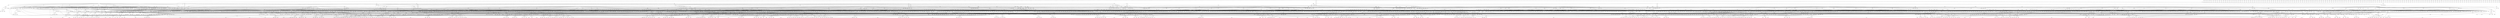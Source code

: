 graph {
1--2;
2--3;
1--4;
4--5;
1--6;
6--7;
1--8;
8--9;
1--10;
10--11;
1--12;
12--13;
1--14;
14--15;
1--16;
16--17;
18--19;
19--20;
18--21;
21--22;
18--23;
23--24;
18--25;
25--26;
18--27;
27--28;
18--29;
29--30;
18--31;
31--32;
18--33;
33--34;
35--36;
36--37;
35--38;
38--39;
35--40;
40--41;
35--42;
42--43;
35--44;
44--45;
35--46;
46--47;
35--48;
48--49;
35--50;
50--51;
52--53;
53--54;
52--55;
55--56;
52--57;
57--58;
52--59;
59--60;
52--61;
61--62;
52--63;
63--64;
52--65;
65--66;
52--67;
67--68;
69--70;
70--71;
69--72;
72--73;
69--74;
74--75;
69--76;
76--77;
69--78;
78--79;
69--80;
80--81;
69--82;
82--83;
69--84;
84--85;
86--87;
87--88;
86--89;
89--90;
86--91;
91--92;
86--93;
93--94;
86--95;
95--96;
86--97;
97--98;
86--99;
99--100;
86--101;
101--102;
103--104;
104--105;
103--106;
106--107;
103--108;
108--109;
103--110;
110--111;
103--112;
112--113;
103--114;
114--115;
103--116;
116--117;
103--118;
118--119;
120--121;
121--122;
120--123;
123--124;
120--125;
125--126;
120--127;
127--128;
120--129;
129--130;
120--131;
131--132;
120--133;
133--134;
120--135;
135--136;
137--138;
138--139;
137--140;
140--141;
137--142;
142--143;
137--144;
144--145;
137--146;
146--147;
137--148;
148--149;
137--150;
150--151;
137--152;
152--153;
3--154;
1--154;
3--155;
5--155;
3--156;
7--156;
3--157;
9--157;
3--158;
11--158;
3--159;
13--159;
3--160;
15--160;
3--161;
17--161;
20--162;
18--162;
20--163;
22--163;
20--164;
24--164;
20--165;
26--165;
20--166;
28--166;
20--167;
30--167;
20--168;
32--168;
20--169;
34--169;
37--170;
35--170;
37--171;
39--171;
37--172;
41--172;
37--173;
43--173;
37--174;
45--174;
37--175;
47--175;
37--176;
49--176;
37--177;
51--177;
54--178;
52--178;
54--179;
56--179;
54--180;
58--180;
54--181;
60--181;
54--182;
62--182;
54--183;
64--183;
54--184;
66--184;
54--185;
68--185;
71--186;
69--186;
71--187;
73--187;
71--188;
75--188;
71--189;
77--189;
71--190;
79--190;
71--191;
81--191;
71--192;
83--192;
71--193;
85--193;
88--194;
86--194;
88--195;
90--195;
88--196;
92--196;
88--197;
94--197;
88--198;
96--198;
88--199;
98--199;
88--200;
100--200;
88--201;
102--201;
105--202;
103--202;
105--203;
107--203;
105--204;
109--204;
105--205;
111--205;
105--206;
113--206;
105--207;
115--207;
105--208;
117--208;
105--209;
119--209;
122--210;
120--210;
122--211;
124--211;
122--212;
126--212;
122--213;
128--213;
122--214;
130--214;
122--215;
132--215;
122--216;
134--216;
122--217;
136--217;
139--218;
137--218;
139--219;
141--219;
139--220;
143--220;
139--221;
145--221;
139--222;
147--222;
139--223;
149--223;
139--224;
151--224;
139--225;
153--225;
5--226;
1--226;
5--227;
3--227;
5--228;
7--228;
5--229;
9--229;
5--230;
11--230;
5--231;
13--231;
5--232;
15--232;
5--233;
17--233;
22--234;
18--234;
22--235;
20--235;
22--236;
24--236;
22--237;
26--237;
22--238;
28--238;
22--239;
30--239;
22--240;
32--240;
22--241;
34--241;
39--242;
35--242;
39--243;
37--243;
39--244;
41--244;
39--245;
43--245;
39--246;
45--246;
39--247;
47--247;
39--248;
49--248;
39--249;
51--249;
56--250;
52--250;
56--251;
54--251;
56--252;
58--252;
56--253;
60--253;
56--254;
62--254;
56--255;
64--255;
56--256;
66--256;
56--257;
68--257;
73--258;
69--258;
73--259;
71--259;
73--260;
75--260;
73--261;
77--261;
73--262;
79--262;
73--263;
81--263;
73--264;
83--264;
73--265;
85--265;
90--266;
86--266;
90--267;
88--267;
90--268;
92--268;
90--269;
94--269;
90--270;
96--270;
90--271;
98--271;
90--272;
100--272;
90--273;
102--273;
107--274;
103--274;
107--275;
105--275;
107--276;
109--276;
107--277;
111--277;
107--278;
113--278;
107--279;
115--279;
107--280;
117--280;
107--281;
119--281;
124--282;
120--282;
124--283;
122--283;
124--284;
126--284;
124--285;
128--285;
124--286;
130--286;
124--287;
132--287;
124--288;
134--288;
124--289;
136--289;
141--290;
137--290;
141--291;
139--291;
141--292;
143--292;
141--293;
145--293;
141--294;
147--294;
141--295;
149--295;
141--296;
151--296;
141--297;
153--297;
7--298;
1--298;
7--299;
3--299;
7--300;
5--300;
7--301;
9--301;
7--302;
11--302;
7--303;
13--303;
7--304;
15--304;
7--305;
17--305;
24--306;
18--306;
24--307;
20--307;
24--308;
22--308;
24--309;
26--309;
24--310;
28--310;
24--311;
30--311;
24--312;
32--312;
24--313;
34--313;
41--314;
35--314;
41--315;
37--315;
41--316;
39--316;
41--317;
43--317;
41--318;
45--318;
41--319;
47--319;
41--320;
49--320;
41--321;
51--321;
58--322;
52--322;
58--323;
54--323;
58--324;
56--324;
58--325;
60--325;
58--326;
62--326;
58--327;
64--327;
58--328;
66--328;
58--329;
68--329;
75--330;
69--330;
75--331;
71--331;
75--332;
73--332;
75--333;
77--333;
75--334;
79--334;
75--335;
81--335;
75--336;
83--336;
75--337;
85--337;
92--338;
86--338;
92--339;
88--339;
92--340;
90--340;
92--341;
94--341;
92--342;
96--342;
92--343;
98--343;
92--344;
100--344;
92--345;
102--345;
109--346;
103--346;
109--347;
105--347;
109--348;
107--348;
109--349;
111--349;
109--350;
113--350;
109--351;
115--351;
109--352;
117--352;
109--353;
119--353;
126--354;
120--354;
126--355;
122--355;
126--356;
124--356;
126--357;
128--357;
126--358;
130--358;
126--359;
132--359;
126--360;
134--360;
126--361;
136--361;
143--362;
137--362;
143--363;
139--363;
143--364;
141--364;
143--365;
145--365;
143--366;
147--366;
143--367;
149--367;
143--368;
151--368;
143--369;
153--369;
9--370;
1--370;
9--371;
3--371;
9--372;
5--372;
9--373;
7--373;
9--374;
11--374;
9--375;
13--375;
9--376;
15--376;
9--377;
17--377;
26--378;
18--378;
26--379;
20--379;
26--380;
22--380;
26--381;
24--381;
26--382;
28--382;
26--383;
30--383;
26--384;
32--384;
26--385;
34--385;
43--386;
35--386;
43--387;
37--387;
43--388;
39--388;
43--389;
41--389;
43--390;
45--390;
43--391;
47--391;
43--392;
49--392;
43--393;
51--393;
60--394;
52--394;
60--395;
54--395;
60--396;
56--396;
60--397;
58--397;
60--398;
62--398;
60--399;
64--399;
60--400;
66--400;
60--401;
68--401;
77--402;
69--402;
77--403;
71--403;
77--404;
73--404;
77--405;
75--405;
77--406;
79--406;
77--407;
81--407;
77--408;
83--408;
77--409;
85--409;
94--410;
86--410;
94--411;
88--411;
94--412;
90--412;
94--413;
92--413;
94--414;
96--414;
94--415;
98--415;
94--416;
100--416;
94--417;
102--417;
111--418;
103--418;
111--419;
105--419;
111--420;
107--420;
111--421;
109--421;
111--422;
113--422;
111--423;
115--423;
111--424;
117--424;
111--425;
119--425;
128--426;
120--426;
128--427;
122--427;
128--428;
124--428;
128--429;
126--429;
128--430;
130--430;
128--431;
132--431;
128--432;
134--432;
128--433;
136--433;
145--434;
137--434;
145--435;
139--435;
145--436;
141--436;
145--437;
143--437;
145--438;
147--438;
145--439;
149--439;
145--440;
151--440;
145--441;
153--441;
11--442;
1--442;
11--443;
3--443;
11--444;
5--444;
11--445;
7--445;
11--446;
9--446;
11--447;
13--447;
11--448;
15--448;
11--449;
17--449;
28--450;
18--450;
28--451;
20--451;
28--452;
22--452;
28--453;
24--453;
28--454;
26--454;
28--455;
30--455;
28--456;
32--456;
28--457;
34--457;
45--458;
35--458;
45--459;
37--459;
45--460;
39--460;
45--461;
41--461;
45--462;
43--462;
45--463;
47--463;
45--464;
49--464;
45--465;
51--465;
62--466;
52--466;
62--467;
54--467;
62--468;
56--468;
62--469;
58--469;
62--470;
60--470;
62--471;
64--471;
62--472;
66--472;
62--473;
68--473;
79--474;
69--474;
79--475;
71--475;
79--476;
73--476;
79--477;
75--477;
79--478;
77--478;
79--479;
81--479;
79--480;
83--480;
79--481;
85--481;
96--482;
86--482;
96--483;
88--483;
96--484;
90--484;
96--485;
92--485;
96--486;
94--486;
96--487;
98--487;
96--488;
100--488;
96--489;
102--489;
113--490;
103--490;
113--491;
105--491;
113--492;
107--492;
113--493;
109--493;
113--494;
111--494;
113--495;
115--495;
113--496;
117--496;
113--497;
119--497;
130--498;
120--498;
130--499;
122--499;
130--500;
124--500;
130--501;
126--501;
130--502;
128--502;
130--503;
132--503;
130--504;
134--504;
130--505;
136--505;
147--506;
137--506;
147--507;
139--507;
147--508;
141--508;
147--509;
143--509;
147--510;
145--510;
147--511;
149--511;
147--512;
151--512;
147--513;
153--513;
13--514;
1--514;
13--515;
3--515;
13--516;
5--516;
13--517;
7--517;
13--518;
9--518;
13--519;
11--519;
13--520;
15--520;
13--521;
17--521;
30--522;
18--522;
30--523;
20--523;
30--524;
22--524;
30--525;
24--525;
30--526;
26--526;
30--527;
28--527;
30--528;
32--528;
30--529;
34--529;
47--530;
35--530;
47--531;
37--531;
47--532;
39--532;
47--533;
41--533;
47--534;
43--534;
47--535;
45--535;
47--536;
49--536;
47--537;
51--537;
64--538;
52--538;
64--539;
54--539;
64--540;
56--540;
64--541;
58--541;
64--542;
60--542;
64--543;
62--543;
64--544;
66--544;
64--545;
68--545;
81--546;
69--546;
81--547;
71--547;
81--548;
73--548;
81--549;
75--549;
81--550;
77--550;
81--551;
79--551;
81--552;
83--552;
81--553;
85--553;
98--554;
86--554;
98--555;
88--555;
98--556;
90--556;
98--557;
92--557;
98--558;
94--558;
98--559;
96--559;
98--560;
100--560;
98--561;
102--561;
115--562;
103--562;
115--563;
105--563;
115--564;
107--564;
115--565;
109--565;
115--566;
111--566;
115--567;
113--567;
115--568;
117--568;
115--569;
119--569;
132--570;
120--570;
132--571;
122--571;
132--572;
124--572;
132--573;
126--573;
132--574;
128--574;
132--575;
130--575;
132--576;
134--576;
132--577;
136--577;
149--578;
137--578;
149--579;
139--579;
149--580;
141--580;
149--581;
143--581;
149--582;
145--582;
149--583;
147--583;
149--584;
151--584;
149--585;
153--585;
15--586;
1--586;
15--587;
3--587;
15--588;
5--588;
15--589;
7--589;
15--590;
9--590;
15--591;
11--591;
15--592;
13--592;
15--593;
17--593;
32--594;
18--594;
32--595;
20--595;
32--596;
22--596;
32--597;
24--597;
32--598;
26--598;
32--599;
28--599;
32--600;
30--600;
32--601;
34--601;
49--602;
35--602;
49--603;
37--603;
49--604;
39--604;
49--605;
41--605;
49--606;
43--606;
49--607;
45--607;
49--608;
47--608;
49--609;
51--609;
66--610;
52--610;
66--611;
54--611;
66--612;
56--612;
66--613;
58--613;
66--614;
60--614;
66--615;
62--615;
66--616;
64--616;
66--617;
68--617;
83--618;
69--618;
83--619;
71--619;
83--620;
73--620;
83--621;
75--621;
83--622;
77--622;
83--623;
79--623;
83--624;
81--624;
83--625;
85--625;
100--626;
86--626;
100--627;
88--627;
100--628;
90--628;
100--629;
92--629;
100--630;
94--630;
100--631;
96--631;
100--632;
98--632;
100--633;
102--633;
117--634;
103--634;
117--635;
105--635;
117--636;
107--636;
117--637;
109--637;
117--638;
111--638;
117--639;
113--639;
117--640;
115--640;
117--641;
119--641;
134--642;
120--642;
134--643;
122--643;
134--644;
124--644;
134--645;
126--645;
134--646;
128--646;
134--647;
130--647;
134--648;
132--648;
134--649;
136--649;
151--650;
137--650;
151--651;
139--651;
151--652;
141--652;
151--653;
143--653;
151--654;
145--654;
151--655;
147--655;
151--656;
149--656;
151--657;
153--657;
17--658;
1--658;
17--659;
3--659;
17--660;
5--660;
17--661;
7--661;
17--662;
9--662;
17--663;
11--663;
17--664;
13--664;
17--665;
15--665;
34--666;
18--666;
34--667;
20--667;
34--668;
22--668;
34--669;
24--669;
34--670;
26--670;
34--671;
28--671;
34--672;
30--672;
34--673;
32--673;
51--674;
35--674;
51--675;
37--675;
51--676;
39--676;
51--677;
41--677;
51--678;
43--678;
51--679;
45--679;
51--680;
47--680;
51--681;
49--681;
68--682;
52--682;
68--683;
54--683;
68--684;
56--684;
68--685;
58--685;
68--686;
60--686;
68--687;
62--687;
68--688;
64--688;
68--689;
66--689;
85--690;
69--690;
85--691;
71--691;
85--692;
73--692;
85--693;
75--693;
85--694;
77--694;
85--695;
79--695;
85--696;
81--696;
85--697;
83--697;
102--698;
86--698;
102--699;
88--699;
102--700;
90--700;
102--701;
92--701;
102--702;
94--702;
102--703;
96--703;
102--704;
98--704;
102--705;
100--705;
119--706;
103--706;
119--707;
105--707;
119--708;
107--708;
119--709;
109--709;
119--710;
111--710;
119--711;
113--711;
119--712;
115--712;
119--713;
117--713;
136--714;
120--714;
136--715;
122--715;
136--716;
124--716;
136--717;
126--717;
136--718;
128--718;
136--719;
130--719;
136--720;
132--720;
136--721;
134--721;
153--722;
137--722;
153--723;
139--723;
153--724;
141--724;
153--725;
143--725;
153--726;
145--726;
153--727;
147--727;
153--728;
149--728;
153--729;
151--729;
730--731;
731--732;
733--734;
734--735;
736--737;
737--738;
739--740;
740--741;
742--743;
743--744;
745--746;
746--747;
748--749;
749--750;
751--752;
752--753;
754--755;
755--756;
730--757;
757--758;
730--759;
758--759;
758--760;
733--761;
761--762;
733--763;
762--763;
762--764;
736--765;
765--766;
736--767;
766--767;
766--768;
739--769;
769--770;
739--771;
770--771;
770--772;
742--773;
773--774;
742--775;
774--775;
774--776;
745--777;
777--778;
745--779;
778--779;
778--780;
748--781;
781--782;
748--783;
782--783;
782--784;
751--785;
785--786;
751--787;
786--787;
786--788;
754--789;
789--790;
754--791;
790--791;
790--792;
1--793;
793--794;
1--795;
794--795;
794--796;
796--797;
796--798;
794--799;
797--799;
794--800;
798--800;
3--801;
801--802;
3--803;
802--803;
802--804;
804--805;
804--806;
802--807;
805--807;
802--808;
806--808;
5--809;
809--810;
5--811;
810--811;
810--812;
812--813;
812--814;
810--815;
813--815;
810--816;
814--816;
7--817;
817--818;
7--819;
818--819;
818--820;
820--821;
820--822;
818--823;
821--823;
818--824;
822--824;
9--825;
825--826;
9--827;
826--827;
826--828;
828--829;
828--830;
826--831;
829--831;
826--832;
830--832;
11--833;
833--834;
11--835;
834--835;
834--836;
836--837;
836--838;
834--839;
837--839;
834--840;
838--840;
13--841;
841--842;
13--843;
842--843;
842--844;
844--845;
844--846;
842--847;
845--847;
842--848;
846--848;
15--849;
849--850;
15--851;
850--851;
850--852;
852--853;
852--854;
850--855;
853--855;
850--856;
854--856;
17--857;
857--858;
17--859;
858--859;
858--860;
860--861;
860--862;
858--863;
861--863;
858--864;
862--864;
18--865;
865--866;
18--867;
866--867;
866--868;
797--868;
868--869;
866--870;
797--870;
866--871;
869--871;
20--872;
872--873;
20--874;
873--874;
873--875;
805--875;
875--876;
873--877;
805--877;
873--878;
876--878;
22--879;
879--880;
22--881;
880--881;
880--882;
813--882;
882--883;
880--884;
813--884;
880--885;
883--885;
24--886;
886--887;
24--888;
887--888;
887--889;
821--889;
889--890;
887--891;
821--891;
887--892;
890--892;
26--893;
893--894;
26--895;
894--895;
894--896;
829--896;
896--897;
894--898;
829--898;
894--899;
897--899;
28--900;
900--901;
28--902;
901--902;
901--903;
837--903;
903--904;
901--905;
837--905;
901--906;
904--906;
30--907;
907--908;
30--909;
908--909;
908--910;
845--910;
910--911;
908--912;
845--912;
908--913;
911--913;
32--914;
914--915;
32--916;
915--916;
915--917;
853--917;
917--918;
915--919;
853--919;
915--920;
918--920;
34--921;
921--922;
34--923;
922--923;
922--924;
861--924;
924--925;
922--926;
861--926;
922--927;
925--927;
35--928;
928--929;
35--930;
929--930;
929--931;
797--931;
931--932;
929--933;
797--933;
929--934;
932--934;
37--935;
935--936;
37--937;
936--937;
936--938;
805--938;
938--939;
936--940;
805--940;
936--941;
939--941;
39--942;
942--943;
39--944;
943--944;
943--945;
813--945;
945--946;
943--947;
813--947;
943--948;
946--948;
41--949;
949--950;
41--951;
950--951;
950--952;
821--952;
952--953;
950--954;
821--954;
950--955;
953--955;
43--956;
956--957;
43--958;
957--958;
957--959;
829--959;
959--960;
957--961;
829--961;
957--962;
960--962;
45--963;
963--964;
45--965;
964--965;
964--966;
837--966;
966--967;
964--968;
837--968;
964--969;
967--969;
47--970;
970--971;
47--972;
971--972;
971--973;
845--973;
973--974;
971--975;
845--975;
971--976;
974--976;
49--977;
977--978;
49--979;
978--979;
978--980;
853--980;
980--981;
978--982;
853--982;
978--983;
981--983;
51--984;
984--985;
51--986;
985--986;
985--987;
861--987;
987--988;
985--989;
861--989;
985--990;
988--990;
52--991;
991--992;
52--993;
992--993;
992--994;
797--994;
994--995;
992--996;
797--996;
992--997;
995--997;
54--998;
998--999;
54--1000;
999--1000;
999--1001;
805--1001;
1001--1002;
999--1003;
805--1003;
999--1004;
1002--1004;
56--1005;
1005--1006;
56--1007;
1006--1007;
1006--1008;
813--1008;
1008--1009;
1006--1010;
813--1010;
1006--1011;
1009--1011;
58--1012;
1012--1013;
58--1014;
1013--1014;
1013--1015;
821--1015;
1015--1016;
1013--1017;
821--1017;
1013--1018;
1016--1018;
60--1019;
1019--1020;
60--1021;
1020--1021;
1020--1022;
829--1022;
1022--1023;
1020--1024;
829--1024;
1020--1025;
1023--1025;
62--1026;
1026--1027;
62--1028;
1027--1028;
1027--1029;
837--1029;
1029--1030;
1027--1031;
837--1031;
1027--1032;
1030--1032;
64--1033;
1033--1034;
64--1035;
1034--1035;
1034--1036;
845--1036;
1036--1037;
1034--1038;
845--1038;
1034--1039;
1037--1039;
66--1040;
1040--1041;
66--1042;
1041--1042;
1041--1043;
853--1043;
1043--1044;
1041--1045;
853--1045;
1041--1046;
1044--1046;
68--1047;
1047--1048;
68--1049;
1048--1049;
1048--1050;
861--1050;
1050--1051;
1048--1052;
861--1052;
1048--1053;
1051--1053;
69--1054;
1054--1055;
69--1056;
1055--1056;
1055--1057;
797--1057;
1057--1058;
1055--1059;
797--1059;
1055--1060;
1058--1060;
71--1061;
1061--1062;
71--1063;
1062--1063;
1062--1064;
805--1064;
1064--1065;
1062--1066;
805--1066;
1062--1067;
1065--1067;
73--1068;
1068--1069;
73--1070;
1069--1070;
1069--1071;
813--1071;
1071--1072;
1069--1073;
813--1073;
1069--1074;
1072--1074;
75--1075;
1075--1076;
75--1077;
1076--1077;
1076--1078;
821--1078;
1078--1079;
1076--1080;
821--1080;
1076--1081;
1079--1081;
77--1082;
1082--1083;
77--1084;
1083--1084;
1083--1085;
829--1085;
1085--1086;
1083--1087;
829--1087;
1083--1088;
1086--1088;
79--1089;
1089--1090;
79--1091;
1090--1091;
1090--1092;
837--1092;
1092--1093;
1090--1094;
837--1094;
1090--1095;
1093--1095;
81--1096;
1096--1097;
81--1098;
1097--1098;
1097--1099;
845--1099;
1099--1100;
1097--1101;
845--1101;
1097--1102;
1100--1102;
83--1103;
1103--1104;
83--1105;
1104--1105;
1104--1106;
853--1106;
1106--1107;
1104--1108;
853--1108;
1104--1109;
1107--1109;
85--1110;
1110--1111;
85--1112;
1111--1112;
1111--1113;
861--1113;
1113--1114;
1111--1115;
861--1115;
1111--1116;
1114--1116;
86--1117;
1117--1118;
86--1119;
1118--1119;
1118--1120;
797--1120;
1120--1121;
1118--1122;
797--1122;
1118--1123;
1121--1123;
88--1124;
1124--1125;
88--1126;
1125--1126;
1125--1127;
805--1127;
1127--1128;
1125--1129;
805--1129;
1125--1130;
1128--1130;
90--1131;
1131--1132;
90--1133;
1132--1133;
1132--1134;
813--1134;
1134--1135;
1132--1136;
813--1136;
1132--1137;
1135--1137;
92--1138;
1138--1139;
92--1140;
1139--1140;
1139--1141;
821--1141;
1141--1142;
1139--1143;
821--1143;
1139--1144;
1142--1144;
94--1145;
1145--1146;
94--1147;
1146--1147;
1146--1148;
829--1148;
1148--1149;
1146--1150;
829--1150;
1146--1151;
1149--1151;
96--1152;
1152--1153;
96--1154;
1153--1154;
1153--1155;
837--1155;
1155--1156;
1153--1157;
837--1157;
1153--1158;
1156--1158;
98--1159;
1159--1160;
98--1161;
1160--1161;
1160--1162;
845--1162;
1162--1163;
1160--1164;
845--1164;
1160--1165;
1163--1165;
100--1166;
1166--1167;
100--1168;
1167--1168;
1167--1169;
853--1169;
1169--1170;
1167--1171;
853--1171;
1167--1172;
1170--1172;
102--1173;
1173--1174;
102--1175;
1174--1175;
1174--1176;
861--1176;
1176--1177;
1174--1178;
861--1178;
1174--1179;
1177--1179;
103--1180;
1180--1181;
103--1182;
1181--1182;
1181--1183;
797--1183;
1183--1184;
1181--1185;
797--1185;
1181--1186;
1184--1186;
105--1187;
1187--1188;
105--1189;
1188--1189;
1188--1190;
805--1190;
1190--1191;
1188--1192;
805--1192;
1188--1193;
1191--1193;
107--1194;
1194--1195;
107--1196;
1195--1196;
1195--1197;
813--1197;
1197--1198;
1195--1199;
813--1199;
1195--1200;
1198--1200;
109--1201;
1201--1202;
109--1203;
1202--1203;
1202--1204;
821--1204;
1204--1205;
1202--1206;
821--1206;
1202--1207;
1205--1207;
111--1208;
1208--1209;
111--1210;
1209--1210;
1209--1211;
829--1211;
1211--1212;
1209--1213;
829--1213;
1209--1214;
1212--1214;
113--1215;
1215--1216;
113--1217;
1216--1217;
1216--1218;
837--1218;
1218--1219;
1216--1220;
837--1220;
1216--1221;
1219--1221;
115--1222;
1222--1223;
115--1224;
1223--1224;
1223--1225;
845--1225;
1225--1226;
1223--1227;
845--1227;
1223--1228;
1226--1228;
117--1229;
1229--1230;
117--1231;
1230--1231;
1230--1232;
853--1232;
1232--1233;
1230--1234;
853--1234;
1230--1235;
1233--1235;
119--1236;
1236--1237;
119--1238;
1237--1238;
1237--1239;
861--1239;
1239--1240;
1237--1241;
861--1241;
1237--1242;
1240--1242;
120--1243;
1243--1244;
120--1245;
1244--1245;
1244--1246;
797--1246;
1246--1247;
1244--1248;
797--1248;
1244--1249;
1247--1249;
122--1250;
1250--1251;
122--1252;
1251--1252;
1251--1253;
805--1253;
1253--1254;
1251--1255;
805--1255;
1251--1256;
1254--1256;
124--1257;
1257--1258;
124--1259;
1258--1259;
1258--1260;
813--1260;
1260--1261;
1258--1262;
813--1262;
1258--1263;
1261--1263;
126--1264;
1264--1265;
126--1266;
1265--1266;
1265--1267;
821--1267;
1267--1268;
1265--1269;
821--1269;
1265--1270;
1268--1270;
128--1271;
1271--1272;
128--1273;
1272--1273;
1272--1274;
829--1274;
1274--1275;
1272--1276;
829--1276;
1272--1277;
1275--1277;
130--1278;
1278--1279;
130--1280;
1279--1280;
1279--1281;
837--1281;
1281--1282;
1279--1283;
837--1283;
1279--1284;
1282--1284;
132--1285;
1285--1286;
132--1287;
1286--1287;
1286--1288;
845--1288;
1288--1289;
1286--1290;
845--1290;
1286--1291;
1289--1291;
134--1292;
1292--1293;
134--1294;
1293--1294;
1293--1295;
853--1295;
1295--1296;
1293--1297;
853--1297;
1293--1298;
1296--1298;
136--1299;
1299--1300;
136--1301;
1300--1301;
1300--1302;
861--1302;
1302--1303;
1300--1304;
861--1304;
1300--1305;
1303--1305;
137--1306;
1306--1307;
137--1308;
1307--1308;
1307--1309;
797--1309;
1309--1310;
1307--1311;
797--1311;
1307--1312;
1310--1312;
139--1313;
1313--1314;
139--1315;
1314--1315;
1314--1316;
805--1316;
1316--1317;
1314--1318;
805--1318;
1314--1319;
1317--1319;
141--1320;
1320--1321;
141--1322;
1321--1322;
1321--1323;
813--1323;
1323--1324;
1321--1325;
813--1325;
1321--1326;
1324--1326;
143--1327;
1327--1328;
143--1329;
1328--1329;
1328--1330;
821--1330;
1330--1331;
1328--1332;
821--1332;
1328--1333;
1331--1333;
145--1334;
1334--1335;
145--1336;
1335--1336;
1335--1337;
829--1337;
1337--1338;
1335--1339;
829--1339;
1335--1340;
1338--1340;
147--1341;
1341--1342;
147--1343;
1342--1343;
1342--1344;
837--1344;
1344--1345;
1342--1346;
837--1346;
1342--1347;
1345--1347;
149--1348;
1348--1349;
149--1350;
1349--1350;
1349--1351;
845--1351;
1351--1352;
1349--1353;
845--1353;
1349--1354;
1352--1354;
151--1355;
1355--1356;
151--1357;
1356--1357;
1356--1358;
853--1358;
1358--1359;
1356--1360;
853--1360;
1356--1361;
1359--1361;
153--1362;
1362--1363;
153--1364;
1363--1364;
1363--1365;
861--1365;
1365--1366;
1363--1367;
861--1367;
1363--1368;
1366--1368;
1369--1370;
1370--1371;
1369--1372;
1371--1372;
1373--1374;
1--1374;
1373--1375;
1--1375;
1376--1377;
18--1377;
1376--1378;
18--1378;
1379--1380;
35--1380;
1379--1381;
35--1381;
1382--1383;
52--1383;
1382--1384;
52--1384;
1385--1386;
69--1386;
1385--1387;
69--1387;
1388--1389;
86--1389;
1388--1390;
86--1390;
1391--1392;
103--1392;
1391--1393;
103--1393;
1394--1395;
120--1395;
1394--1396;
120--1396;
1397--1398;
137--1398;
1397--1399;
137--1399;
1400--1401;
1401--1402;
18--1401;
1400--1403;
1402--1403;
1400--1404;
18--1404;
1405--1406;
1406--1407;
35--1406;
1405--1408;
1407--1408;
1405--1409;
35--1409;
1410--1411;
1411--1412;
52--1411;
1410--1413;
1412--1413;
1410--1414;
52--1414;
1415--1416;
1416--1417;
69--1416;
1415--1418;
1417--1418;
1415--1419;
69--1419;
1420--1421;
1421--1422;
86--1421;
1420--1423;
1422--1423;
1420--1424;
86--1424;
1425--1426;
1426--1427;
103--1426;
1425--1428;
1427--1428;
1425--1429;
103--1429;
1430--1431;
1431--1432;
120--1431;
1430--1433;
1432--1433;
1430--1434;
120--1434;
1435--1436;
1436--1437;
137--1436;
1435--1438;
1437--1438;
1435--1439;
137--1439;
732--1440;
1369--1440;
1440--1441;
732--1442;
1369--1442;
732--1443;
1441--1443;
1444--1445;
1445--1446;
1444--1447;
1446--1447;
1448--1449;
3--1449;
1448--1450;
3--1450;
1451--1452;
20--1452;
1451--1453;
20--1453;
1454--1455;
37--1455;
1454--1456;
37--1456;
1457--1458;
54--1458;
1457--1459;
54--1459;
1460--1461;
71--1461;
1460--1462;
71--1462;
1463--1464;
88--1464;
1463--1465;
88--1465;
1466--1467;
105--1467;
1466--1468;
105--1468;
1469--1470;
122--1470;
1469--1471;
122--1471;
1472--1473;
139--1473;
1472--1474;
139--1474;
1475--1476;
1476--1477;
20--1476;
1475--1478;
1477--1478;
1475--1479;
20--1479;
1480--1481;
1481--1482;
37--1481;
1480--1483;
1482--1483;
1480--1484;
37--1484;
1485--1486;
1486--1487;
54--1486;
1485--1488;
1487--1488;
1485--1489;
54--1489;
1490--1491;
1491--1492;
71--1491;
1490--1493;
1492--1493;
1490--1494;
71--1494;
1495--1496;
1496--1497;
88--1496;
1495--1498;
1497--1498;
1495--1499;
88--1499;
1500--1501;
1501--1502;
105--1501;
1500--1503;
1502--1503;
1500--1504;
105--1504;
1505--1506;
1506--1507;
122--1506;
1505--1508;
1507--1508;
1505--1509;
122--1509;
1510--1511;
1511--1512;
139--1511;
1510--1513;
1512--1513;
1510--1514;
139--1514;
735--1515;
1444--1515;
1515--1516;
735--1517;
1444--1517;
735--1518;
1516--1518;
1519--1520;
1520--1521;
1519--1522;
1521--1522;
1523--1524;
5--1524;
1523--1525;
5--1525;
1526--1527;
22--1527;
1526--1528;
22--1528;
1529--1530;
39--1530;
1529--1531;
39--1531;
1532--1533;
56--1533;
1532--1534;
56--1534;
1535--1536;
73--1536;
1535--1537;
73--1537;
1538--1539;
90--1539;
1538--1540;
90--1540;
1541--1542;
107--1542;
1541--1543;
107--1543;
1544--1545;
124--1545;
1544--1546;
124--1546;
1547--1548;
141--1548;
1547--1549;
141--1549;
1550--1551;
1551--1552;
22--1551;
1550--1553;
1552--1553;
1550--1554;
22--1554;
1555--1556;
1556--1557;
39--1556;
1555--1558;
1557--1558;
1555--1559;
39--1559;
1560--1561;
1561--1562;
56--1561;
1560--1563;
1562--1563;
1560--1564;
56--1564;
1565--1566;
1566--1567;
73--1566;
1565--1568;
1567--1568;
1565--1569;
73--1569;
1570--1571;
1571--1572;
90--1571;
1570--1573;
1572--1573;
1570--1574;
90--1574;
1575--1576;
1576--1577;
107--1576;
1575--1578;
1577--1578;
1575--1579;
107--1579;
1580--1581;
1581--1582;
124--1581;
1580--1583;
1582--1583;
1580--1584;
124--1584;
1585--1586;
1586--1587;
141--1586;
1585--1588;
1587--1588;
1585--1589;
141--1589;
738--1590;
1519--1590;
1590--1591;
738--1592;
1519--1592;
738--1593;
1591--1593;
1594--1595;
1595--1596;
1594--1597;
1596--1597;
1598--1599;
7--1599;
1598--1600;
7--1600;
1601--1602;
24--1602;
1601--1603;
24--1603;
1604--1605;
41--1605;
1604--1606;
41--1606;
1607--1608;
58--1608;
1607--1609;
58--1609;
1610--1611;
75--1611;
1610--1612;
75--1612;
1613--1614;
92--1614;
1613--1615;
92--1615;
1616--1617;
109--1617;
1616--1618;
109--1618;
1619--1620;
126--1620;
1619--1621;
126--1621;
1622--1623;
143--1623;
1622--1624;
143--1624;
1625--1626;
1626--1627;
24--1626;
1625--1628;
1627--1628;
1625--1629;
24--1629;
1630--1631;
1631--1632;
41--1631;
1630--1633;
1632--1633;
1630--1634;
41--1634;
1635--1636;
1636--1637;
58--1636;
1635--1638;
1637--1638;
1635--1639;
58--1639;
1640--1641;
1641--1642;
75--1641;
1640--1643;
1642--1643;
1640--1644;
75--1644;
1645--1646;
1646--1647;
92--1646;
1645--1648;
1647--1648;
1645--1649;
92--1649;
1650--1651;
1651--1652;
109--1651;
1650--1653;
1652--1653;
1650--1654;
109--1654;
1655--1656;
1656--1657;
126--1656;
1655--1658;
1657--1658;
1655--1659;
126--1659;
1660--1661;
1661--1662;
143--1661;
1660--1663;
1662--1663;
1660--1664;
143--1664;
741--1665;
1594--1665;
1665--1666;
741--1667;
1594--1667;
741--1668;
1666--1668;
1669--1670;
1670--1671;
1669--1672;
1671--1672;
1673--1674;
9--1674;
1673--1675;
9--1675;
1676--1677;
26--1677;
1676--1678;
26--1678;
1679--1680;
43--1680;
1679--1681;
43--1681;
1682--1683;
60--1683;
1682--1684;
60--1684;
1685--1686;
77--1686;
1685--1687;
77--1687;
1688--1689;
94--1689;
1688--1690;
94--1690;
1691--1692;
111--1692;
1691--1693;
111--1693;
1694--1695;
128--1695;
1694--1696;
128--1696;
1697--1698;
145--1698;
1697--1699;
145--1699;
1700--1701;
1701--1702;
26--1701;
1700--1703;
1702--1703;
1700--1704;
26--1704;
1705--1706;
1706--1707;
43--1706;
1705--1708;
1707--1708;
1705--1709;
43--1709;
1710--1711;
1711--1712;
60--1711;
1710--1713;
1712--1713;
1710--1714;
60--1714;
1715--1716;
1716--1717;
77--1716;
1715--1718;
1717--1718;
1715--1719;
77--1719;
1720--1721;
1721--1722;
94--1721;
1720--1723;
1722--1723;
1720--1724;
94--1724;
1725--1726;
1726--1727;
111--1726;
1725--1728;
1727--1728;
1725--1729;
111--1729;
1730--1731;
1731--1732;
128--1731;
1730--1733;
1732--1733;
1730--1734;
128--1734;
1735--1736;
1736--1737;
145--1736;
1735--1738;
1737--1738;
1735--1739;
145--1739;
744--1740;
1669--1740;
1740--1741;
744--1742;
1669--1742;
744--1743;
1741--1743;
1744--1745;
1745--1746;
1744--1747;
1746--1747;
1748--1749;
11--1749;
1748--1750;
11--1750;
1751--1752;
28--1752;
1751--1753;
28--1753;
1754--1755;
45--1755;
1754--1756;
45--1756;
1757--1758;
62--1758;
1757--1759;
62--1759;
1760--1761;
79--1761;
1760--1762;
79--1762;
1763--1764;
96--1764;
1763--1765;
96--1765;
1766--1767;
113--1767;
1766--1768;
113--1768;
1769--1770;
130--1770;
1769--1771;
130--1771;
1772--1773;
147--1773;
1772--1774;
147--1774;
1775--1776;
1776--1777;
28--1776;
1775--1778;
1777--1778;
1775--1779;
28--1779;
1780--1781;
1781--1782;
45--1781;
1780--1783;
1782--1783;
1780--1784;
45--1784;
1785--1786;
1786--1787;
62--1786;
1785--1788;
1787--1788;
1785--1789;
62--1789;
1790--1791;
1791--1792;
79--1791;
1790--1793;
1792--1793;
1790--1794;
79--1794;
1795--1796;
1796--1797;
96--1796;
1795--1798;
1797--1798;
1795--1799;
96--1799;
1800--1801;
1801--1802;
113--1801;
1800--1803;
1802--1803;
1800--1804;
113--1804;
1805--1806;
1806--1807;
130--1806;
1805--1808;
1807--1808;
1805--1809;
130--1809;
1810--1811;
1811--1812;
147--1811;
1810--1813;
1812--1813;
1810--1814;
147--1814;
747--1815;
1744--1815;
1815--1816;
747--1817;
1744--1817;
747--1818;
1816--1818;
1819--1820;
1820--1821;
1819--1822;
1821--1822;
1823--1824;
13--1824;
1823--1825;
13--1825;
1826--1827;
30--1827;
1826--1828;
30--1828;
1829--1830;
47--1830;
1829--1831;
47--1831;
1832--1833;
64--1833;
1832--1834;
64--1834;
1835--1836;
81--1836;
1835--1837;
81--1837;
1838--1839;
98--1839;
1838--1840;
98--1840;
1841--1842;
115--1842;
1841--1843;
115--1843;
1844--1845;
132--1845;
1844--1846;
132--1846;
1847--1848;
149--1848;
1847--1849;
149--1849;
1850--1851;
1851--1852;
30--1851;
1850--1853;
1852--1853;
1850--1854;
30--1854;
1855--1856;
1856--1857;
47--1856;
1855--1858;
1857--1858;
1855--1859;
47--1859;
1860--1861;
1861--1862;
64--1861;
1860--1863;
1862--1863;
1860--1864;
64--1864;
1865--1866;
1866--1867;
81--1866;
1865--1868;
1867--1868;
1865--1869;
81--1869;
1870--1871;
1871--1872;
98--1871;
1870--1873;
1872--1873;
1870--1874;
98--1874;
1875--1876;
1876--1877;
115--1876;
1875--1878;
1877--1878;
1875--1879;
115--1879;
1880--1881;
1881--1882;
132--1881;
1880--1883;
1882--1883;
1880--1884;
132--1884;
1885--1886;
1886--1887;
149--1886;
1885--1888;
1887--1888;
1885--1889;
149--1889;
750--1890;
1819--1890;
1890--1891;
750--1892;
1819--1892;
750--1893;
1891--1893;
1894--1895;
1895--1896;
1894--1897;
1896--1897;
1898--1899;
15--1899;
1898--1900;
15--1900;
1901--1902;
32--1902;
1901--1903;
32--1903;
1904--1905;
49--1905;
1904--1906;
49--1906;
1907--1908;
66--1908;
1907--1909;
66--1909;
1910--1911;
83--1911;
1910--1912;
83--1912;
1913--1914;
100--1914;
1913--1915;
100--1915;
1916--1917;
117--1917;
1916--1918;
117--1918;
1919--1920;
134--1920;
1919--1921;
134--1921;
1922--1923;
151--1923;
1922--1924;
151--1924;
1925--1926;
1926--1927;
32--1926;
1925--1928;
1927--1928;
1925--1929;
32--1929;
1930--1931;
1931--1932;
49--1931;
1930--1933;
1932--1933;
1930--1934;
49--1934;
1935--1936;
1936--1937;
66--1936;
1935--1938;
1937--1938;
1935--1939;
66--1939;
1940--1941;
1941--1942;
83--1941;
1940--1943;
1942--1943;
1940--1944;
83--1944;
1945--1946;
1946--1947;
100--1946;
1945--1948;
1947--1948;
1945--1949;
100--1949;
1950--1951;
1951--1952;
117--1951;
1950--1953;
1952--1953;
1950--1954;
117--1954;
1955--1956;
1956--1957;
134--1956;
1955--1958;
1957--1958;
1955--1959;
134--1959;
1960--1961;
1961--1962;
151--1961;
1960--1963;
1962--1963;
1960--1964;
151--1964;
753--1965;
1894--1965;
1965--1966;
753--1967;
1894--1967;
753--1968;
1966--1968;
1969--1970;
1970--1971;
1969--1972;
1971--1972;
1973--1974;
17--1974;
1973--1975;
17--1975;
1976--1977;
34--1977;
1976--1978;
34--1978;
1979--1980;
51--1980;
1979--1981;
51--1981;
1982--1983;
68--1983;
1982--1984;
68--1984;
1985--1986;
85--1986;
1985--1987;
85--1987;
1988--1989;
102--1989;
1988--1990;
102--1990;
1991--1992;
119--1992;
1991--1993;
119--1993;
1994--1995;
136--1995;
1994--1996;
136--1996;
1997--1998;
153--1998;
1997--1999;
153--1999;
2000--2001;
2001--2002;
34--2001;
2000--2003;
2002--2003;
2000--2004;
34--2004;
2005--2006;
2006--2007;
51--2006;
2005--2008;
2007--2008;
2005--2009;
51--2009;
2010--2011;
2011--2012;
68--2011;
2010--2013;
2012--2013;
2010--2014;
68--2014;
2015--2016;
2016--2017;
85--2016;
2015--2018;
2017--2018;
2015--2019;
85--2019;
2020--2021;
2021--2022;
102--2021;
2020--2023;
2022--2023;
2020--2024;
102--2024;
2025--2026;
2026--2027;
119--2026;
2025--2028;
2027--2028;
2025--2029;
119--2029;
2030--2031;
2031--2032;
136--2031;
2030--2033;
2032--2033;
2030--2034;
136--2034;
2035--2036;
2036--2037;
153--2036;
2035--2038;
2037--2038;
2035--2039;
153--2039;
756--2040;
1969--2040;
2040--2041;
756--2042;
1969--2042;
756--2043;
2041--2043;
797--2044;
2044--2045;
797--2046;
2045--2046;
2045--2047;
730--2047;
2045--2048;
730--2048;
798--2049;
794--2049;
798--2050;
794--2050;
869--2051;
866--2051;
869--2052;
866--2052;
932--2053;
929--2053;
932--2054;
929--2054;
995--2055;
992--2055;
995--2056;
992--2056;
1058--2057;
1055--2057;
1058--2058;
1055--2058;
1121--2059;
1118--2059;
1121--2060;
1118--2060;
1184--2061;
1181--2061;
1184--2062;
1181--2062;
1247--2063;
1244--2063;
1247--2064;
1244--2064;
1310--2065;
1307--2065;
1310--2066;
1307--2066;
1402--2067;
2067--2068;
1402--2069;
2068--2069;
2068--2070;
1--2070;
2068--2071;
1--2071;
1407--2072;
2072--2073;
1407--2074;
2073--2074;
2075--2076;
1402--2076;
2075--2077;
1402--2077;
2078--2079;
18--2079;
2078--2080;
18--2080;
1412--2081;
2081--2082;
1412--2083;
2082--2083;
2084--2085;
1407--2085;
2084--2086;
1407--2086;
2087--2088;
35--2088;
2087--2089;
35--2089;
1417--2090;
2090--2091;
1417--2092;
2091--2092;
2093--2094;
1412--2094;
2093--2095;
1412--2095;
2096--2097;
52--2097;
2096--2098;
52--2098;
1422--2099;
2099--2100;
1422--2101;
2100--2101;
2102--2103;
1417--2103;
2102--2104;
1417--2104;
2105--2106;
69--2106;
2105--2107;
69--2107;
1427--2108;
2108--2109;
1427--2110;
2109--2110;
2111--2112;
1422--2112;
2111--2113;
1422--2113;
2114--2115;
86--2115;
2114--2116;
86--2116;
1432--2117;
2117--2118;
1432--2119;
2118--2119;
2120--2121;
1427--2121;
2120--2122;
1427--2122;
2123--2124;
103--2124;
2123--2125;
103--2125;
1437--2126;
2126--2127;
1437--2128;
2127--2128;
2129--2130;
1432--2130;
2129--2131;
1432--2131;
2132--2133;
120--2133;
2132--2134;
120--2134;
805--2135;
2135--2136;
805--2137;
2136--2137;
2136--2138;
733--2138;
2136--2139;
733--2139;
806--2140;
802--2140;
806--2141;
802--2141;
876--2142;
873--2142;
876--2143;
873--2143;
939--2144;
936--2144;
939--2145;
936--2145;
1002--2146;
999--2146;
1002--2147;
999--2147;
1065--2148;
1062--2148;
1065--2149;
1062--2149;
1128--2150;
1125--2150;
1128--2151;
1125--2151;
1191--2152;
1188--2152;
1191--2153;
1188--2153;
1254--2154;
1251--2154;
1254--2155;
1251--2155;
1317--2156;
1314--2156;
1317--2157;
1314--2157;
1477--2158;
2158--2159;
1477--2160;
2159--2160;
2159--2161;
3--2161;
2159--2162;
3--2162;
1482--2163;
2163--2164;
1482--2165;
2164--2165;
2166--2167;
1477--2167;
2166--2168;
1477--2168;
2169--2170;
20--2170;
2169--2171;
20--2171;
1487--2172;
2172--2173;
1487--2174;
2173--2174;
2175--2176;
1482--2176;
2175--2177;
1482--2177;
2178--2179;
37--2179;
2178--2180;
37--2180;
1492--2181;
2181--2182;
1492--2183;
2182--2183;
2184--2185;
1487--2185;
2184--2186;
1487--2186;
2187--2188;
54--2188;
2187--2189;
54--2189;
1497--2190;
2190--2191;
1497--2192;
2191--2192;
2193--2194;
1492--2194;
2193--2195;
1492--2195;
2196--2197;
71--2197;
2196--2198;
71--2198;
1502--2199;
2199--2200;
1502--2201;
2200--2201;
2202--2203;
1497--2203;
2202--2204;
1497--2204;
2205--2206;
88--2206;
2205--2207;
88--2207;
1507--2208;
2208--2209;
1507--2210;
2209--2210;
2211--2212;
1502--2212;
2211--2213;
1502--2213;
2214--2215;
105--2215;
2214--2216;
105--2216;
1512--2217;
2217--2218;
1512--2219;
2218--2219;
2220--2221;
1507--2221;
2220--2222;
1507--2222;
2223--2224;
122--2224;
2223--2225;
122--2225;
813--2226;
2226--2227;
813--2228;
2227--2228;
2227--2229;
736--2229;
2227--2230;
736--2230;
814--2231;
810--2231;
814--2232;
810--2232;
883--2233;
880--2233;
883--2234;
880--2234;
946--2235;
943--2235;
946--2236;
943--2236;
1009--2237;
1006--2237;
1009--2238;
1006--2238;
1072--2239;
1069--2239;
1072--2240;
1069--2240;
1135--2241;
1132--2241;
1135--2242;
1132--2242;
1198--2243;
1195--2243;
1198--2244;
1195--2244;
1261--2245;
1258--2245;
1261--2246;
1258--2246;
1324--2247;
1321--2247;
1324--2248;
1321--2248;
1552--2249;
2249--2250;
1552--2251;
2250--2251;
2250--2252;
5--2252;
2250--2253;
5--2253;
1557--2254;
2254--2255;
1557--2256;
2255--2256;
2257--2258;
1552--2258;
2257--2259;
1552--2259;
2260--2261;
22--2261;
2260--2262;
22--2262;
1562--2263;
2263--2264;
1562--2265;
2264--2265;
2266--2267;
1557--2267;
2266--2268;
1557--2268;
2269--2270;
39--2270;
2269--2271;
39--2271;
1567--2272;
2272--2273;
1567--2274;
2273--2274;
2275--2276;
1562--2276;
2275--2277;
1562--2277;
2278--2279;
56--2279;
2278--2280;
56--2280;
1572--2281;
2281--2282;
1572--2283;
2282--2283;
2284--2285;
1567--2285;
2284--2286;
1567--2286;
2287--2288;
73--2288;
2287--2289;
73--2289;
1577--2290;
2290--2291;
1577--2292;
2291--2292;
2293--2294;
1572--2294;
2293--2295;
1572--2295;
2296--2297;
90--2297;
2296--2298;
90--2298;
1582--2299;
2299--2300;
1582--2301;
2300--2301;
2302--2303;
1577--2303;
2302--2304;
1577--2304;
2305--2306;
107--2306;
2305--2307;
107--2307;
1587--2308;
2308--2309;
1587--2310;
2309--2310;
2311--2312;
1582--2312;
2311--2313;
1582--2313;
2314--2315;
124--2315;
2314--2316;
124--2316;
821--2317;
2317--2318;
821--2319;
2318--2319;
2318--2320;
739--2320;
2318--2321;
739--2321;
822--2322;
818--2322;
822--2323;
818--2323;
890--2324;
887--2324;
890--2325;
887--2325;
953--2326;
950--2326;
953--2327;
950--2327;
1016--2328;
1013--2328;
1016--2329;
1013--2329;
1079--2330;
1076--2330;
1079--2331;
1076--2331;
1142--2332;
1139--2332;
1142--2333;
1139--2333;
1205--2334;
1202--2334;
1205--2335;
1202--2335;
1268--2336;
1265--2336;
1268--2337;
1265--2337;
1331--2338;
1328--2338;
1331--2339;
1328--2339;
1627--2340;
2340--2341;
1627--2342;
2341--2342;
2341--2343;
7--2343;
2341--2344;
7--2344;
1632--2345;
2345--2346;
1632--2347;
2346--2347;
2348--2349;
1627--2349;
2348--2350;
1627--2350;
2351--2352;
24--2352;
2351--2353;
24--2353;
1637--2354;
2354--2355;
1637--2356;
2355--2356;
2357--2358;
1632--2358;
2357--2359;
1632--2359;
2360--2361;
41--2361;
2360--2362;
41--2362;
1642--2363;
2363--2364;
1642--2365;
2364--2365;
2366--2367;
1637--2367;
2366--2368;
1637--2368;
2369--2370;
58--2370;
2369--2371;
58--2371;
1647--2372;
2372--2373;
1647--2374;
2373--2374;
2375--2376;
1642--2376;
2375--2377;
1642--2377;
2378--2379;
75--2379;
2378--2380;
75--2380;
1652--2381;
2381--2382;
1652--2383;
2382--2383;
2384--2385;
1647--2385;
2384--2386;
1647--2386;
2387--2388;
92--2388;
2387--2389;
92--2389;
1657--2390;
2390--2391;
1657--2392;
2391--2392;
2393--2394;
1652--2394;
2393--2395;
1652--2395;
2396--2397;
109--2397;
2396--2398;
109--2398;
1662--2399;
2399--2400;
1662--2401;
2400--2401;
2402--2403;
1657--2403;
2402--2404;
1657--2404;
2405--2406;
126--2406;
2405--2407;
126--2407;
829--2408;
2408--2409;
829--2410;
2409--2410;
2409--2411;
742--2411;
2409--2412;
742--2412;
830--2413;
826--2413;
830--2414;
826--2414;
897--2415;
894--2415;
897--2416;
894--2416;
960--2417;
957--2417;
960--2418;
957--2418;
1023--2419;
1020--2419;
1023--2420;
1020--2420;
1086--2421;
1083--2421;
1086--2422;
1083--2422;
1149--2423;
1146--2423;
1149--2424;
1146--2424;
1212--2425;
1209--2425;
1212--2426;
1209--2426;
1275--2427;
1272--2427;
1275--2428;
1272--2428;
1338--2429;
1335--2429;
1338--2430;
1335--2430;
1702--2431;
2431--2432;
1702--2433;
2432--2433;
2432--2434;
9--2434;
2432--2435;
9--2435;
1707--2436;
2436--2437;
1707--2438;
2437--2438;
2439--2440;
1702--2440;
2439--2441;
1702--2441;
2442--2443;
26--2443;
2442--2444;
26--2444;
1712--2445;
2445--2446;
1712--2447;
2446--2447;
2448--2449;
1707--2449;
2448--2450;
1707--2450;
2451--2452;
43--2452;
2451--2453;
43--2453;
1717--2454;
2454--2455;
1717--2456;
2455--2456;
2457--2458;
1712--2458;
2457--2459;
1712--2459;
2460--2461;
60--2461;
2460--2462;
60--2462;
1722--2463;
2463--2464;
1722--2465;
2464--2465;
2466--2467;
1717--2467;
2466--2468;
1717--2468;
2469--2470;
77--2470;
2469--2471;
77--2471;
1727--2472;
2472--2473;
1727--2474;
2473--2474;
2475--2476;
1722--2476;
2475--2477;
1722--2477;
2478--2479;
94--2479;
2478--2480;
94--2480;
1732--2481;
2481--2482;
1732--2483;
2482--2483;
2484--2485;
1727--2485;
2484--2486;
1727--2486;
2487--2488;
111--2488;
2487--2489;
111--2489;
1737--2490;
2490--2491;
1737--2492;
2491--2492;
2493--2494;
1732--2494;
2493--2495;
1732--2495;
2496--2497;
128--2497;
2496--2498;
128--2498;
837--2499;
2499--2500;
837--2501;
2500--2501;
2500--2502;
745--2502;
2500--2503;
745--2503;
838--2504;
834--2504;
838--2505;
834--2505;
904--2506;
901--2506;
904--2507;
901--2507;
967--2508;
964--2508;
967--2509;
964--2509;
1030--2510;
1027--2510;
1030--2511;
1027--2511;
1093--2512;
1090--2512;
1093--2513;
1090--2513;
1156--2514;
1153--2514;
1156--2515;
1153--2515;
1219--2516;
1216--2516;
1219--2517;
1216--2517;
1282--2518;
1279--2518;
1282--2519;
1279--2519;
1345--2520;
1342--2520;
1345--2521;
1342--2521;
1777--2522;
2522--2523;
1777--2524;
2523--2524;
2523--2525;
11--2525;
2523--2526;
11--2526;
1782--2527;
2527--2528;
1782--2529;
2528--2529;
2530--2531;
1777--2531;
2530--2532;
1777--2532;
2533--2534;
28--2534;
2533--2535;
28--2535;
1787--2536;
2536--2537;
1787--2538;
2537--2538;
2539--2540;
1782--2540;
2539--2541;
1782--2541;
2542--2543;
45--2543;
2542--2544;
45--2544;
1792--2545;
2545--2546;
1792--2547;
2546--2547;
2548--2549;
1787--2549;
2548--2550;
1787--2550;
2551--2552;
62--2552;
2551--2553;
62--2553;
1797--2554;
2554--2555;
1797--2556;
2555--2556;
2557--2558;
1792--2558;
2557--2559;
1792--2559;
2560--2561;
79--2561;
2560--2562;
79--2562;
1802--2563;
2563--2564;
1802--2565;
2564--2565;
2566--2567;
1797--2567;
2566--2568;
1797--2568;
2569--2570;
96--2570;
2569--2571;
96--2571;
1807--2572;
2572--2573;
1807--2574;
2573--2574;
2575--2576;
1802--2576;
2575--2577;
1802--2577;
2578--2579;
113--2579;
2578--2580;
113--2580;
1812--2581;
2581--2582;
1812--2583;
2582--2583;
2584--2585;
1807--2585;
2584--2586;
1807--2586;
2587--2588;
130--2588;
2587--2589;
130--2589;
845--2590;
2590--2591;
845--2592;
2591--2592;
2591--2593;
748--2593;
2591--2594;
748--2594;
846--2595;
842--2595;
846--2596;
842--2596;
911--2597;
908--2597;
911--2598;
908--2598;
974--2599;
971--2599;
974--2600;
971--2600;
1037--2601;
1034--2601;
1037--2602;
1034--2602;
1100--2603;
1097--2603;
1100--2604;
1097--2604;
1163--2605;
1160--2605;
1163--2606;
1160--2606;
1226--2607;
1223--2607;
1226--2608;
1223--2608;
1289--2609;
1286--2609;
1289--2610;
1286--2610;
1352--2611;
1349--2611;
1352--2612;
1349--2612;
1852--2613;
2613--2614;
1852--2615;
2614--2615;
2614--2616;
13--2616;
2614--2617;
13--2617;
1857--2618;
2618--2619;
1857--2620;
2619--2620;
2621--2622;
1852--2622;
2621--2623;
1852--2623;
2624--2625;
30--2625;
2624--2626;
30--2626;
1862--2627;
2627--2628;
1862--2629;
2628--2629;
2630--2631;
1857--2631;
2630--2632;
1857--2632;
2633--2634;
47--2634;
2633--2635;
47--2635;
1867--2636;
2636--2637;
1867--2638;
2637--2638;
2639--2640;
1862--2640;
2639--2641;
1862--2641;
2642--2643;
64--2643;
2642--2644;
64--2644;
1872--2645;
2645--2646;
1872--2647;
2646--2647;
2648--2649;
1867--2649;
2648--2650;
1867--2650;
2651--2652;
81--2652;
2651--2653;
81--2653;
1877--2654;
2654--2655;
1877--2656;
2655--2656;
2657--2658;
1872--2658;
2657--2659;
1872--2659;
2660--2661;
98--2661;
2660--2662;
98--2662;
1882--2663;
2663--2664;
1882--2665;
2664--2665;
2666--2667;
1877--2667;
2666--2668;
1877--2668;
2669--2670;
115--2670;
2669--2671;
115--2671;
1887--2672;
2672--2673;
1887--2674;
2673--2674;
2675--2676;
1882--2676;
2675--2677;
1882--2677;
2678--2679;
132--2679;
2678--2680;
132--2680;
853--2681;
2681--2682;
853--2683;
2682--2683;
2682--2684;
751--2684;
2682--2685;
751--2685;
854--2686;
850--2686;
854--2687;
850--2687;
918--2688;
915--2688;
918--2689;
915--2689;
981--2690;
978--2690;
981--2691;
978--2691;
1044--2692;
1041--2692;
1044--2693;
1041--2693;
1107--2694;
1104--2694;
1107--2695;
1104--2695;
1170--2696;
1167--2696;
1170--2697;
1167--2697;
1233--2698;
1230--2698;
1233--2699;
1230--2699;
1296--2700;
1293--2700;
1296--2701;
1293--2701;
1359--2702;
1356--2702;
1359--2703;
1356--2703;
1927--2704;
2704--2705;
1927--2706;
2705--2706;
2705--2707;
15--2707;
2705--2708;
15--2708;
1932--2709;
2709--2710;
1932--2711;
2710--2711;
2712--2713;
1927--2713;
2712--2714;
1927--2714;
2715--2716;
32--2716;
2715--2717;
32--2717;
1937--2718;
2718--2719;
1937--2720;
2719--2720;
2721--2722;
1932--2722;
2721--2723;
1932--2723;
2724--2725;
49--2725;
2724--2726;
49--2726;
1942--2727;
2727--2728;
1942--2729;
2728--2729;
2730--2731;
1937--2731;
2730--2732;
1937--2732;
2733--2734;
66--2734;
2733--2735;
66--2735;
1947--2736;
2736--2737;
1947--2738;
2737--2738;
2739--2740;
1942--2740;
2739--2741;
1942--2741;
2742--2743;
83--2743;
2742--2744;
83--2744;
1952--2745;
2745--2746;
1952--2747;
2746--2747;
2748--2749;
1947--2749;
2748--2750;
1947--2750;
2751--2752;
100--2752;
2751--2753;
100--2753;
1957--2754;
2754--2755;
1957--2756;
2755--2756;
2757--2758;
1952--2758;
2757--2759;
1952--2759;
2760--2761;
117--2761;
2760--2762;
117--2762;
1962--2763;
2763--2764;
1962--2765;
2764--2765;
2766--2767;
1957--2767;
2766--2768;
1957--2768;
2769--2770;
134--2770;
2769--2771;
134--2771;
861--2772;
2772--2773;
861--2774;
2773--2774;
2773--2775;
754--2775;
2773--2776;
754--2776;
862--2777;
858--2777;
862--2778;
858--2778;
925--2779;
922--2779;
925--2780;
922--2780;
988--2781;
985--2781;
988--2782;
985--2782;
1051--2783;
1048--2783;
1051--2784;
1048--2784;
1114--2785;
1111--2785;
1114--2786;
1111--2786;
1177--2787;
1174--2787;
1177--2788;
1174--2788;
1240--2789;
1237--2789;
1240--2790;
1237--2790;
1303--2791;
1300--2791;
1303--2792;
1300--2792;
1366--2793;
1363--2793;
1366--2794;
1363--2794;
2002--2795;
2795--2796;
2002--2797;
2796--2797;
2796--2798;
17--2798;
2796--2799;
17--2799;
2007--2800;
2800--2801;
2007--2802;
2801--2802;
2803--2804;
2002--2804;
2803--2805;
2002--2805;
2806--2807;
34--2807;
2806--2808;
34--2808;
2012--2809;
2809--2810;
2012--2811;
2810--2811;
2812--2813;
2007--2813;
2812--2814;
2007--2814;
2815--2816;
51--2816;
2815--2817;
51--2817;
2017--2818;
2818--2819;
2017--2820;
2819--2820;
2821--2822;
2012--2822;
2821--2823;
2012--2823;
2824--2825;
68--2825;
2824--2826;
68--2826;
2022--2827;
2827--2828;
2022--2829;
2828--2829;
2830--2831;
2017--2831;
2830--2832;
2017--2832;
2833--2834;
85--2834;
2833--2835;
85--2835;
2027--2836;
2836--2837;
2027--2838;
2837--2838;
2839--2840;
2022--2840;
2839--2841;
2022--2841;
2842--2843;
102--2843;
2842--2844;
102--2844;
2032--2845;
2845--2846;
2032--2847;
2846--2847;
2848--2849;
2027--2849;
2848--2850;
2027--2850;
2851--2852;
119--2852;
2851--2853;
119--2853;
2037--2854;
2854--2855;
2037--2856;
2855--2856;
2857--2858;
2032--2858;
2857--2859;
2032--2859;
2860--2861;
136--2861;
2860--2862;
136--2862;
2863--2864;
2865--2866;
2867--2868;
2869--2870;
2871--2872;
2873--2874;
2875--2876;
2877--2878;
2879--2880;
2881--2882;
2883--2884;
2885--2886;
2887--2888;
2889--2890;
2891--2892;
2893--2894;
2895--2896;
2897--2898;
2899--2900;
1371--2901;
1373--2901;
1376--2901;
1379--2901;
1382--2901;
1385--2901;
1388--2901;
1391--2901;
1394--2901;
1397--2901;
1371--2902;
1373--2902;
1371--2903;
1376--2903;
1371--2904;
1379--2904;
1371--2905;
1382--2905;
1371--2906;
1385--2906;
1371--2907;
1388--2907;
1371--2908;
1391--2908;
1371--2909;
1394--2909;
1371--2910;
1397--2910;
1441--2911;
1400--2911;
1405--2911;
1410--2911;
1415--2911;
1420--2911;
1425--2911;
1430--2911;
1435--2911;
1441--2912;
1400--2912;
1441--2913;
1405--2913;
1441--2914;
1410--2914;
1441--2915;
1415--2915;
1441--2916;
1420--2916;
1441--2917;
1425--2917;
1441--2918;
1430--2918;
1441--2919;
1435--2919;
1446--2920;
1448--2920;
1451--2920;
1454--2920;
1457--2920;
1460--2920;
1463--2920;
1466--2920;
1469--2920;
1472--2920;
1446--2921;
1448--2921;
1446--2922;
1451--2922;
1446--2923;
1454--2923;
1446--2924;
1457--2924;
1446--2925;
1460--2925;
1446--2926;
1463--2926;
1446--2927;
1466--2927;
1446--2928;
1469--2928;
1446--2929;
1472--2929;
1516--2930;
1475--2930;
1480--2930;
1485--2930;
1490--2930;
1495--2930;
1500--2930;
1505--2930;
1510--2930;
1516--2931;
1475--2931;
1516--2932;
1480--2932;
1516--2933;
1485--2933;
1516--2934;
1490--2934;
1516--2935;
1495--2935;
1516--2936;
1500--2936;
1516--2937;
1505--2937;
1516--2938;
1510--2938;
1521--2939;
1523--2939;
1526--2939;
1529--2939;
1532--2939;
1535--2939;
1538--2939;
1541--2939;
1544--2939;
1547--2939;
1521--2940;
1523--2940;
1521--2941;
1526--2941;
1521--2942;
1529--2942;
1521--2943;
1532--2943;
1521--2944;
1535--2944;
1521--2945;
1538--2945;
1521--2946;
1541--2946;
1521--2947;
1544--2947;
1521--2948;
1547--2948;
1591--2949;
1550--2949;
1555--2949;
1560--2949;
1565--2949;
1570--2949;
1575--2949;
1580--2949;
1585--2949;
1591--2950;
1550--2950;
1591--2951;
1555--2951;
1591--2952;
1560--2952;
1591--2953;
1565--2953;
1591--2954;
1570--2954;
1591--2955;
1575--2955;
1591--2956;
1580--2956;
1591--2957;
1585--2957;
1596--2958;
1598--2958;
1601--2958;
1604--2958;
1607--2958;
1610--2958;
1613--2958;
1616--2958;
1619--2958;
1622--2958;
1596--2959;
1598--2959;
1596--2960;
1601--2960;
1596--2961;
1604--2961;
1596--2962;
1607--2962;
1596--2963;
1610--2963;
1596--2964;
1613--2964;
1596--2965;
1616--2965;
1596--2966;
1619--2966;
1596--2967;
1622--2967;
1666--2968;
1625--2968;
1630--2968;
1635--2968;
1640--2968;
1645--2968;
1650--2968;
1655--2968;
1660--2968;
1666--2969;
1625--2969;
1666--2970;
1630--2970;
1666--2971;
1635--2971;
1666--2972;
1640--2972;
1666--2973;
1645--2973;
1666--2974;
1650--2974;
1666--2975;
1655--2975;
1666--2976;
1660--2976;
1671--2977;
1673--2977;
1676--2977;
1679--2977;
1682--2977;
1685--2977;
1688--2977;
1691--2977;
1694--2977;
1697--2977;
1671--2978;
1673--2978;
1671--2979;
1676--2979;
1671--2980;
1679--2980;
1671--2981;
1682--2981;
1671--2982;
1685--2982;
1671--2983;
1688--2983;
1671--2984;
1691--2984;
1671--2985;
1694--2985;
1671--2986;
1697--2986;
1741--2987;
1700--2987;
1705--2987;
1710--2987;
1715--2987;
1720--2987;
1725--2987;
1730--2987;
1735--2987;
1741--2988;
1700--2988;
1741--2989;
1705--2989;
1741--2990;
1710--2990;
1741--2991;
1715--2991;
1741--2992;
1720--2992;
1741--2993;
1725--2993;
1741--2994;
1730--2994;
1741--2995;
1735--2995;
1746--2996;
1748--2996;
1751--2996;
1754--2996;
1757--2996;
1760--2996;
1763--2996;
1766--2996;
1769--2996;
1772--2996;
1746--2997;
1748--2997;
1746--2998;
1751--2998;
1746--2999;
1754--2999;
1746--3000;
1757--3000;
1746--3001;
1760--3001;
1746--3002;
1763--3002;
1746--3003;
1766--3003;
1746--3004;
1769--3004;
1746--3005;
1772--3005;
1816--3006;
1775--3006;
1780--3006;
1785--3006;
1790--3006;
1795--3006;
1800--3006;
1805--3006;
1810--3006;
1816--3007;
1775--3007;
1816--3008;
1780--3008;
1816--3009;
1785--3009;
1816--3010;
1790--3010;
1816--3011;
1795--3011;
1816--3012;
1800--3012;
1816--3013;
1805--3013;
1816--3014;
1810--3014;
1821--3015;
1823--3015;
1826--3015;
1829--3015;
1832--3015;
1835--3015;
1838--3015;
1841--3015;
1844--3015;
1847--3015;
1821--3016;
1823--3016;
1821--3017;
1826--3017;
1821--3018;
1829--3018;
1821--3019;
1832--3019;
1821--3020;
1835--3020;
1821--3021;
1838--3021;
1821--3022;
1841--3022;
1821--3023;
1844--3023;
1821--3024;
1847--3024;
1891--3025;
1850--3025;
1855--3025;
1860--3025;
1865--3025;
1870--3025;
1875--3025;
1880--3025;
1885--3025;
1891--3026;
1850--3026;
1891--3027;
1855--3027;
1891--3028;
1860--3028;
1891--3029;
1865--3029;
1891--3030;
1870--3030;
1891--3031;
1875--3031;
1891--3032;
1880--3032;
1891--3033;
1885--3033;
1896--3034;
1898--3034;
1901--3034;
1904--3034;
1907--3034;
1910--3034;
1913--3034;
1916--3034;
1919--3034;
1922--3034;
1896--3035;
1898--3035;
1896--3036;
1901--3036;
1896--3037;
1904--3037;
1896--3038;
1907--3038;
1896--3039;
1910--3039;
1896--3040;
1913--3040;
1896--3041;
1916--3041;
1896--3042;
1919--3042;
1896--3043;
1922--3043;
1966--3044;
1925--3044;
1930--3044;
1935--3044;
1940--3044;
1945--3044;
1950--3044;
1955--3044;
1960--3044;
1966--3045;
1925--3045;
1966--3046;
1930--3046;
1966--3047;
1935--3047;
1966--3048;
1940--3048;
1966--3049;
1945--3049;
1966--3050;
1950--3050;
1966--3051;
1955--3051;
1966--3052;
1960--3052;
1971--3053;
1973--3053;
1976--3053;
1979--3053;
1982--3053;
1985--3053;
1988--3053;
1991--3053;
1994--3053;
1997--3053;
1971--3054;
1973--3054;
1971--3055;
1976--3055;
1971--3056;
1979--3056;
1971--3057;
1982--3057;
1971--3058;
1985--3058;
1971--3059;
1988--3059;
1971--3060;
1991--3060;
1971--3061;
1994--3061;
1971--3062;
1997--3062;
2041--3063;
2000--3063;
2005--3063;
2010--3063;
2015--3063;
2020--3063;
2025--3063;
2030--3063;
2035--3063;
2041--3064;
2000--3064;
2041--3065;
2005--3065;
2041--3066;
2010--3066;
2041--3067;
2015--3067;
2041--3068;
2020--3068;
2041--3069;
2025--3069;
2041--3070;
2030--3070;
2041--3071;
2035--3071;
2073--3072;
2075--3072;
2078--3072;
2073--3073;
2075--3073;
2073--3074;
2078--3074;
2082--3075;
2084--3075;
2087--3075;
2082--3076;
2084--3076;
2082--3077;
2087--3077;
2091--3078;
2093--3078;
2096--3078;
2091--3079;
2093--3079;
2091--3080;
2096--3080;
2100--3081;
2102--3081;
2105--3081;
2100--3082;
2102--3082;
2100--3083;
2105--3083;
2109--3084;
2111--3084;
2114--3084;
2109--3085;
2111--3085;
2109--3086;
2114--3086;
2118--3087;
2120--3087;
2123--3087;
2118--3088;
2120--3088;
2118--3089;
2123--3089;
2127--3090;
2129--3090;
2132--3090;
2127--3091;
2129--3091;
2127--3092;
2132--3092;
3093--3094;
2164--3095;
2166--3095;
2169--3095;
2164--3096;
2166--3096;
2164--3097;
2169--3097;
2173--3098;
2175--3098;
2178--3098;
2173--3099;
2175--3099;
2173--3100;
2178--3100;
2182--3101;
2184--3101;
2187--3101;
2182--3102;
2184--3102;
2182--3103;
2187--3103;
2191--3104;
2193--3104;
2196--3104;
2191--3105;
2193--3105;
2191--3106;
2196--3106;
2200--3107;
2202--3107;
2205--3107;
2200--3108;
2202--3108;
2200--3109;
2205--3109;
2209--3110;
2211--3110;
2214--3110;
2209--3111;
2211--3111;
2209--3112;
2214--3112;
2218--3113;
2220--3113;
2223--3113;
2218--3114;
2220--3114;
2218--3115;
2223--3115;
3116--3117;
2255--3118;
2257--3118;
2260--3118;
2255--3119;
2257--3119;
2255--3120;
2260--3120;
2264--3121;
2266--3121;
2269--3121;
2264--3122;
2266--3122;
2264--3123;
2269--3123;
2273--3124;
2275--3124;
2278--3124;
2273--3125;
2275--3125;
2273--3126;
2278--3126;
2282--3127;
2284--3127;
2287--3127;
2282--3128;
2284--3128;
2282--3129;
2287--3129;
2291--3130;
2293--3130;
2296--3130;
2291--3131;
2293--3131;
2291--3132;
2296--3132;
2300--3133;
2302--3133;
2305--3133;
2300--3134;
2302--3134;
2300--3135;
2305--3135;
2309--3136;
2311--3136;
2314--3136;
2309--3137;
2311--3137;
2309--3138;
2314--3138;
3139--3140;
2346--3141;
2348--3141;
2351--3141;
2346--3142;
2348--3142;
2346--3143;
2351--3143;
2355--3144;
2357--3144;
2360--3144;
2355--3145;
2357--3145;
2355--3146;
2360--3146;
2364--3147;
2366--3147;
2369--3147;
2364--3148;
2366--3148;
2364--3149;
2369--3149;
2373--3150;
2375--3150;
2378--3150;
2373--3151;
2375--3151;
2373--3152;
2378--3152;
2382--3153;
2384--3153;
2387--3153;
2382--3154;
2384--3154;
2382--3155;
2387--3155;
2391--3156;
2393--3156;
2396--3156;
2391--3157;
2393--3157;
2391--3158;
2396--3158;
2400--3159;
2402--3159;
2405--3159;
2400--3160;
2402--3160;
2400--3161;
2405--3161;
3162--3163;
2437--3164;
2439--3164;
2442--3164;
2437--3165;
2439--3165;
2437--3166;
2442--3166;
2446--3167;
2448--3167;
2451--3167;
2446--3168;
2448--3168;
2446--3169;
2451--3169;
2455--3170;
2457--3170;
2460--3170;
2455--3171;
2457--3171;
2455--3172;
2460--3172;
2464--3173;
2466--3173;
2469--3173;
2464--3174;
2466--3174;
2464--3175;
2469--3175;
2473--3176;
2475--3176;
2478--3176;
2473--3177;
2475--3177;
2473--3178;
2478--3178;
2482--3179;
2484--3179;
2487--3179;
2482--3180;
2484--3180;
2482--3181;
2487--3181;
2491--3182;
2493--3182;
2496--3182;
2491--3183;
2493--3183;
2491--3184;
2496--3184;
3185--3186;
2528--3187;
2530--3187;
2533--3187;
2528--3188;
2530--3188;
2528--3189;
2533--3189;
2537--3190;
2539--3190;
2542--3190;
2537--3191;
2539--3191;
2537--3192;
2542--3192;
2546--3193;
2548--3193;
2551--3193;
2546--3194;
2548--3194;
2546--3195;
2551--3195;
2555--3196;
2557--3196;
2560--3196;
2555--3197;
2557--3197;
2555--3198;
2560--3198;
2564--3199;
2566--3199;
2569--3199;
2564--3200;
2566--3200;
2564--3201;
2569--3201;
2573--3202;
2575--3202;
2578--3202;
2573--3203;
2575--3203;
2573--3204;
2578--3204;
2582--3205;
2584--3205;
2587--3205;
2582--3206;
2584--3206;
2582--3207;
2587--3207;
3208--3209;
2619--3210;
2621--3210;
2624--3210;
2619--3211;
2621--3211;
2619--3212;
2624--3212;
2628--3213;
2630--3213;
2633--3213;
2628--3214;
2630--3214;
2628--3215;
2633--3215;
2637--3216;
2639--3216;
2642--3216;
2637--3217;
2639--3217;
2637--3218;
2642--3218;
2646--3219;
2648--3219;
2651--3219;
2646--3220;
2648--3220;
2646--3221;
2651--3221;
2655--3222;
2657--3222;
2660--3222;
2655--3223;
2657--3223;
2655--3224;
2660--3224;
2664--3225;
2666--3225;
2669--3225;
2664--3226;
2666--3226;
2664--3227;
2669--3227;
2673--3228;
2675--3228;
2678--3228;
2673--3229;
2675--3229;
2673--3230;
2678--3230;
3231--3232;
2710--3233;
2712--3233;
2715--3233;
2710--3234;
2712--3234;
2710--3235;
2715--3235;
2719--3236;
2721--3236;
2724--3236;
2719--3237;
2721--3237;
2719--3238;
2724--3238;
2728--3239;
2730--3239;
2733--3239;
2728--3240;
2730--3240;
2728--3241;
2733--3241;
2737--3242;
2739--3242;
2742--3242;
2737--3243;
2739--3243;
2737--3244;
2742--3244;
2746--3245;
2748--3245;
2751--3245;
2746--3246;
2748--3246;
2746--3247;
2751--3247;
2755--3248;
2757--3248;
2760--3248;
2755--3249;
2757--3249;
2755--3250;
2760--3250;
2764--3251;
2766--3251;
2769--3251;
2764--3252;
2766--3252;
2764--3253;
2769--3253;
3254--3255;
2801--3256;
2803--3256;
2806--3256;
2801--3257;
2803--3257;
2801--3258;
2806--3258;
2810--3259;
2812--3259;
2815--3259;
2810--3260;
2812--3260;
2810--3261;
2815--3261;
2819--3262;
2821--3262;
2824--3262;
2819--3263;
2821--3263;
2819--3264;
2824--3264;
2828--3265;
2830--3265;
2833--3265;
2828--3266;
2830--3266;
2828--3267;
2833--3267;
2837--3268;
2839--3268;
2842--3268;
2837--3269;
2839--3269;
2837--3270;
2842--3270;
2846--3271;
2848--3271;
2851--3271;
2846--3272;
2848--3272;
2846--3273;
2851--3273;
2855--3274;
2857--3274;
2860--3274;
2855--3275;
2857--3275;
2855--3276;
2860--3276;
3277--3278;
3279--3280;
3281--3282;
3283--3284;
3285--3286;
3287--3288;
3289--3290;
3291--3292;
3293--3294;
3295--3296;
3297--3298;
3299--3300;
3301--3302;
3303--3304;
3305--3306;
3307--3308;
3309--3310;
3311--3312;
3313--3314;
3315--3316;
3317--3318;
3319--3320;
3321--3322;
3323--3324;
3325--3326;
3327--3328;
3329--3330;
3331--3332;
3333--3334;
3335--3336;
3337--3338;
3339--3340;
3341--3342;
3343--3344;
3345--3346;
3347--3348;
3349--3350;
3351--3352;
3353--3354;
3355--3356;
3357--3358;
3359--3360;
3361--3362;
3363--3364;
3365--3366;
3367--3368;
3369--3370;
3371--3372;
3373--3374;
3375--3376;
3377--3378;
3379--3380;
3381--3382;
3383--3384;
3385--3386;
3387--3388;
3389--3390;
3391--3392;
3393--3394;
3395--3396;
3397--3398;
3399--3400;
3401--3402;
3403--3404;
3405--3406;
3407--3408;
3409--3410;
3411--3412;
3413--3414;
3415--3416;
3417--3418;
3419--3420;
3421--3422;
3423--3424;
3425--3426;
3427--3428;
3429--3430;
3431--3432;
3433--3434;
3435--3436;
3437--3438;
3439--3440;
3441--3442;
3443--3444;
3445--3446;
3447--3448;
3449--3450;
3451--3452;
3453--3454;
3455--3456;
3457--3458;
3459--3460;
3461--3462;
3463--3464;
3465--3466;
3467--3468;
3469--3470;
3471--3472;
3473--3474;
3475--3476;
3477--3478;
3479--3480;
3481--3482;
3483--3484;
3485--3486;
3487--3488;
3489--3490;
3491--3492;
3493--3494;
3495--3496;
3497--3498;
3499--3500;
3501--3502;
3503--3504;
3505--3506;
3507--3508;
3509--3510;
3511--3512;
3513--3514;
3515--3516;
3517--3518;
3519--3520;
3521--3522;
3523--3524;
3525--3526;
3527--3528;
3529--3530;
}
